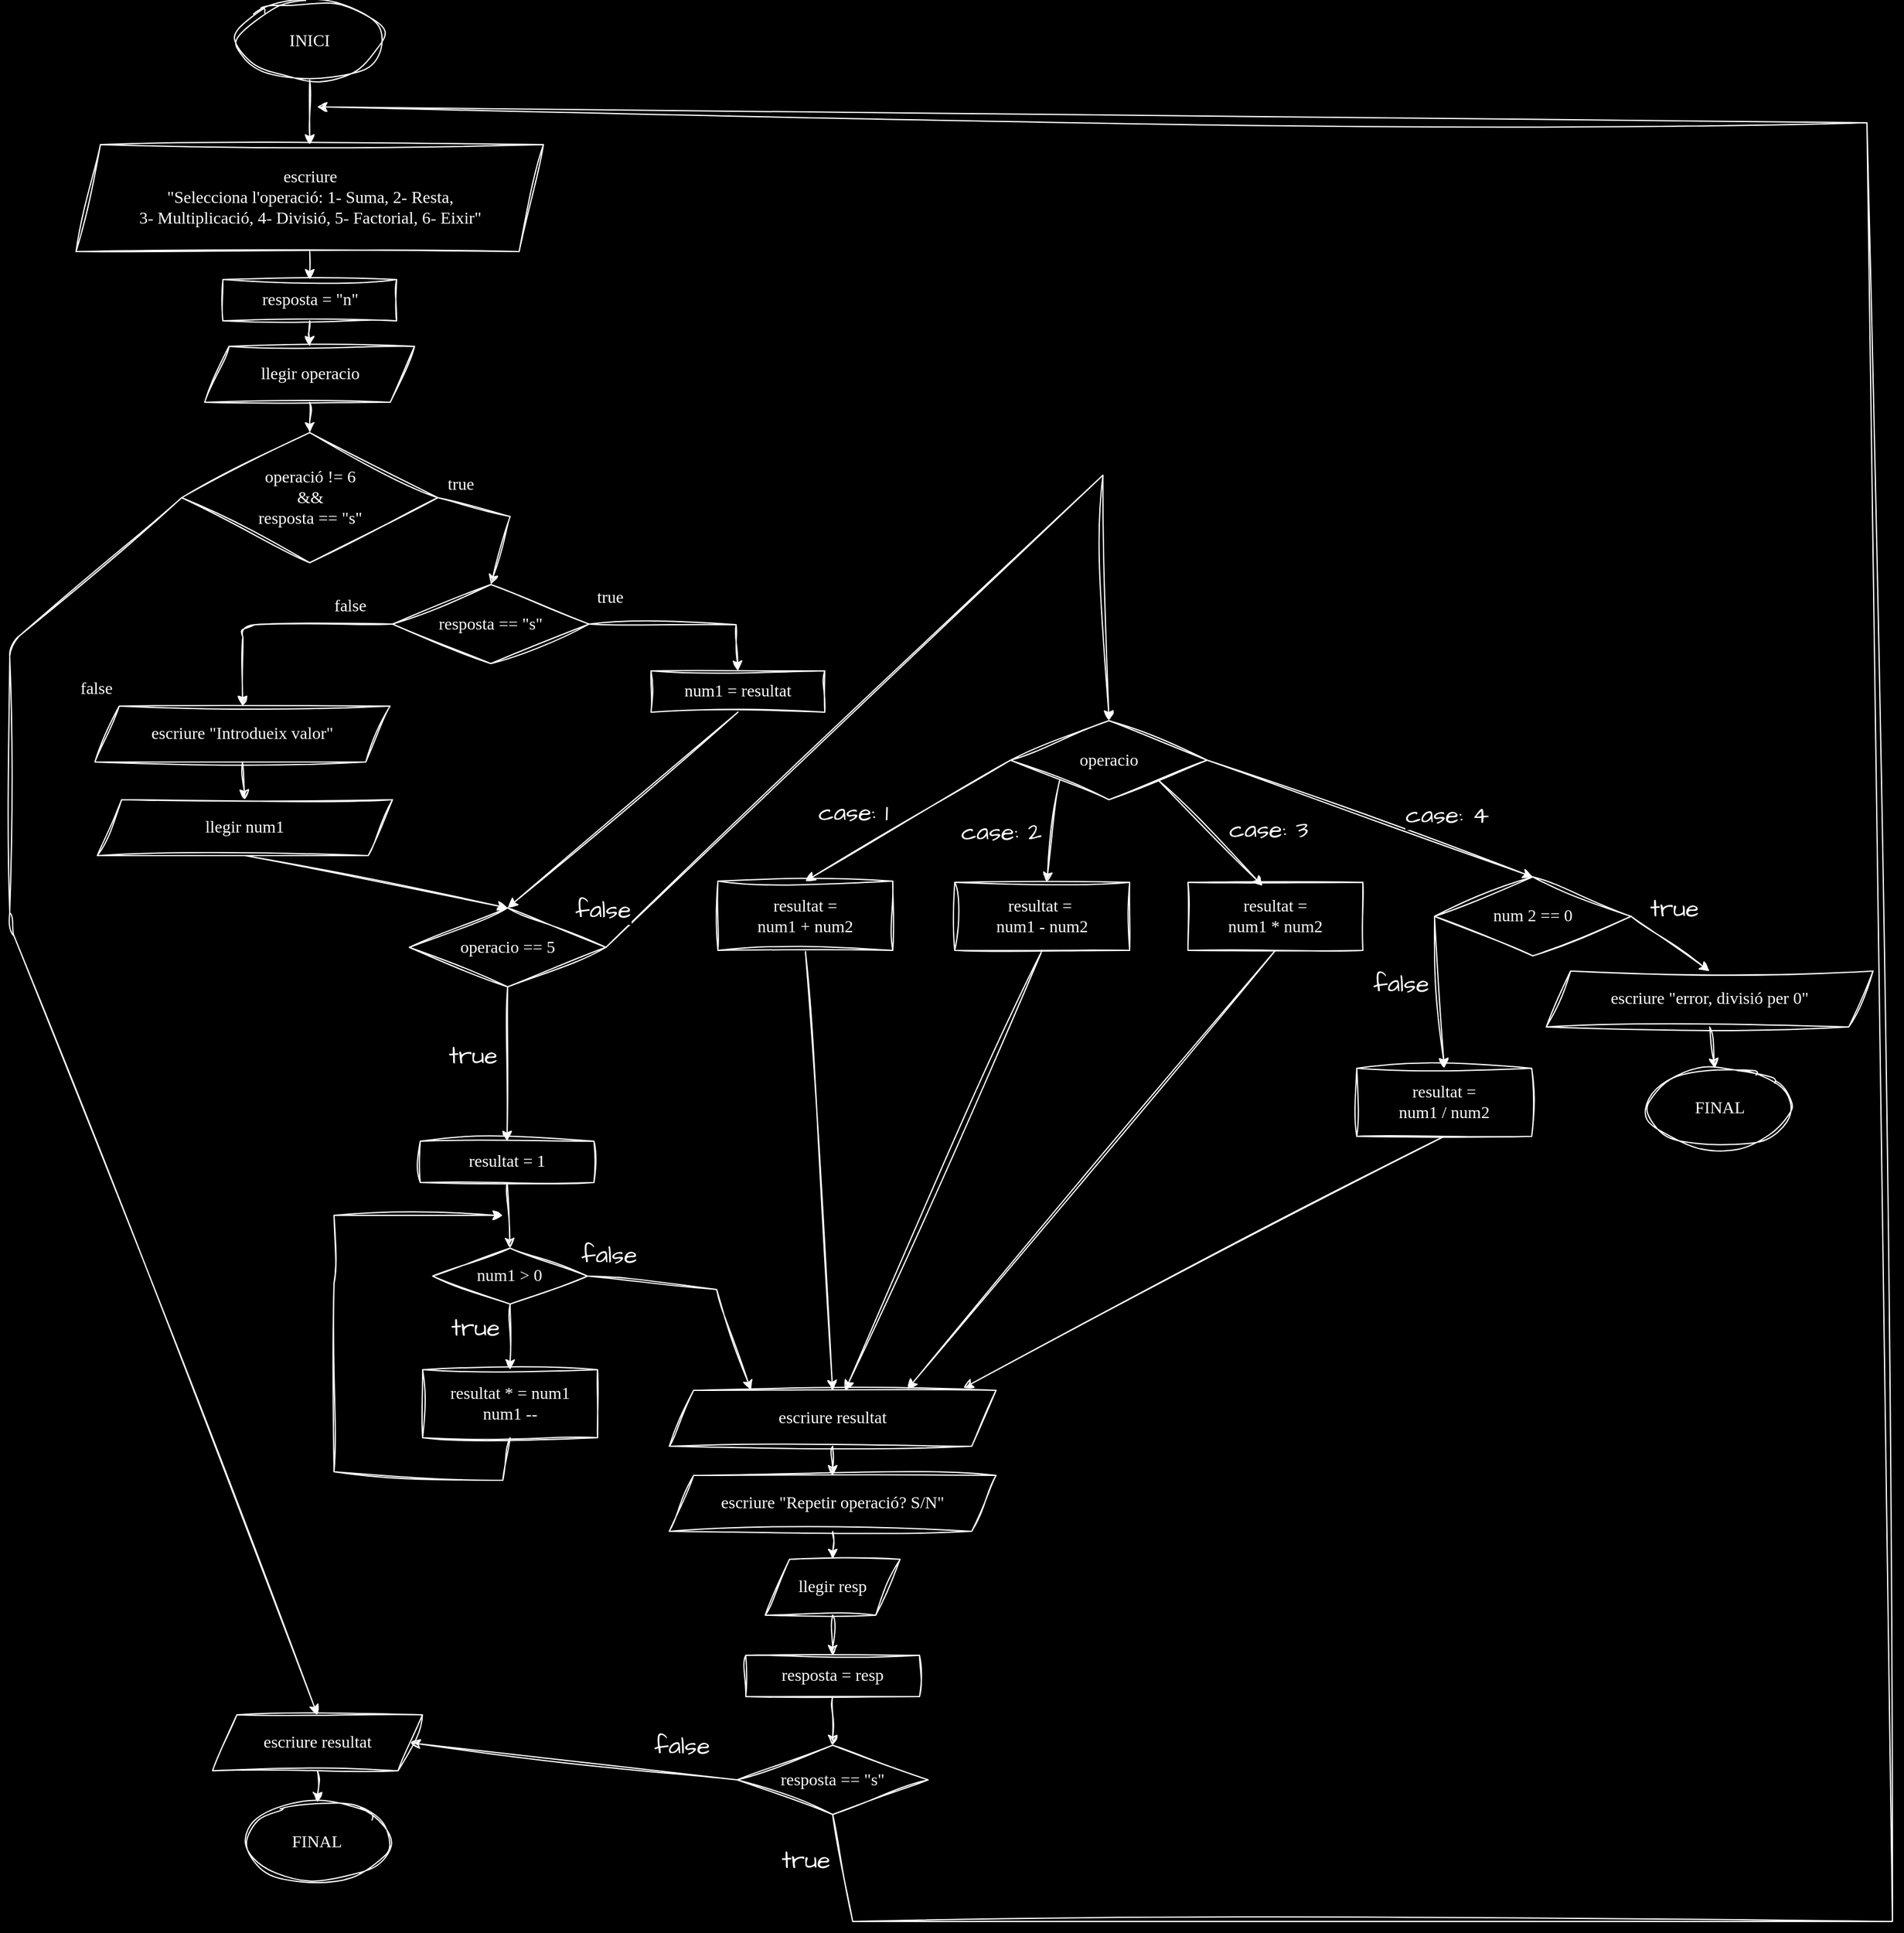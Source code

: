 <mxfile version="22.0.8" type="device">
  <diagram name="Exercici 6" id="BI9V1dO1LhoZJ-jACjw8">
    <mxGraphModel dx="2607" dy="2533" grid="0" gridSize="10" guides="1" tooltips="1" connect="1" arrows="1" fold="1" page="1" pageScale="1" pageWidth="827" pageHeight="1169" background="#000000" math="0" shadow="0">
      <root>
        <mxCell id="GpZR81kVl-DYnDujA3Pg-0" />
        <mxCell id="GpZR81kVl-DYnDujA3Pg-1" parent="GpZR81kVl-DYnDujA3Pg-0" />
        <mxCell id="4Q2TJnRqowRwqeYyd8Z9-0" value="&lt;font style=&quot;font-size: 14px;&quot;&gt;INICI&lt;/font&gt;" style="ellipse;whiteSpace=wrap;html=1;hachureGap=4;fontFamily=Verdana;fontSize=14;sketch=1;curveFitting=1;jiggle=2;labelBackgroundColor=none;fillColor=#000000;strokeColor=#FFFFFF;fontColor=#FFFFFF;" parent="GpZR81kVl-DYnDujA3Pg-1" vertex="1">
          <mxGeometry x="266" y="-1146" width="120" height="65" as="geometry" />
        </mxCell>
        <mxCell id="4Q2TJnRqowRwqeYyd8Z9-1" value="&lt;font style=&quot;font-size: 14px;&quot;&gt;FINAL&lt;/font&gt;" style="ellipse;whiteSpace=wrap;html=1;hachureGap=4;fontFamily=Verdana;fontSize=14;sketch=1;curveFitting=1;jiggle=2;labelBackgroundColor=none;fillColor=#000000;strokeColor=#FFFFFF;fontColor=#FFFFFF;" parent="GpZR81kVl-DYnDujA3Pg-1" vertex="1">
          <mxGeometry x="272.37" y="336" width="120" height="65" as="geometry" />
        </mxCell>
        <mxCell id="gTdN-EqypwgDPRRwd0k2-7" value="" style="edgeStyle=orthogonalEdgeStyle;rounded=0;sketch=1;hachureGap=4;jiggle=2;curveFitting=1;orthogonalLoop=1;jettySize=auto;html=1;fontFamily=Verdana;fontSize=14;fontColor=#FFFFFF;" parent="GpZR81kVl-DYnDujA3Pg-1" target="4Q2TJnRqowRwqeYyd8Z9-0" edge="1">
          <mxGeometry relative="1" as="geometry">
            <mxPoint x="326" y="-1047" as="sourcePoint" />
          </mxGeometry>
        </mxCell>
        <mxCell id="gTdN-EqypwgDPRRwd0k2-6" value="" style="endArrow=classic;html=1;rounded=0;sketch=1;hachureGap=4;jiggle=2;curveFitting=1;fontFamily=Verdana;fontSize=14;fontColor=#FFFFFF;fillColor=#000000;strokeColor=#FFFFFF;labelBackgroundColor=none;exitX=0.5;exitY=1;exitDx=0;exitDy=0;entryX=0.5;entryY=0;entryDx=0;entryDy=0;" parent="GpZR81kVl-DYnDujA3Pg-1" source="4Q2TJnRqowRwqeYyd8Z9-0" target="31J8YujxzdiY04aPDpeo-0" edge="1">
          <mxGeometry width="50" height="50" relative="1" as="geometry">
            <mxPoint x="512" y="-978" as="sourcePoint" />
            <mxPoint x="326" y="-1047" as="targetPoint" />
          </mxGeometry>
        </mxCell>
        <mxCell id="31J8YujxzdiY04aPDpeo-0" value="escriure&lt;br&gt;&quot;Selecciona l&#39;operació: 1- Suma, 2- Resta, &lt;br&gt;3- Multiplicació, 4- Divisió, 5- Factorial, 6- Eixir&quot;" style="shape=parallelogram;perimeter=parallelogramPerimeter;whiteSpace=wrap;html=1;fixedSize=1;labelBackgroundColor=none;sketch=1;hachureGap=4;jiggle=2;curveFitting=1;strokeColor=#FFFFFF;align=center;verticalAlign=middle;fontFamily=Verdana;fontSize=14;fontColor=#FFFFFF;fillColor=#000000;" vertex="1" parent="GpZR81kVl-DYnDujA3Pg-1">
          <mxGeometry x="133.63" y="-1028" width="384.75" height="88" as="geometry" />
        </mxCell>
        <mxCell id="31J8YujxzdiY04aPDpeo-2" value="" style="endArrow=classic;html=1;rounded=0;sketch=1;hachureGap=4;jiggle=2;curveFitting=1;fontFamily=Verdana;fontSize=14;fontColor=#FFFFFF;fillColor=#000000;strokeColor=#FFFFFF;labelBackgroundColor=none;exitX=0.5;exitY=1;exitDx=0;exitDy=0;entryX=0.5;entryY=0;entryDx=0;entryDy=0;" edge="1" parent="GpZR81kVl-DYnDujA3Pg-1" source="31J8YujxzdiY04aPDpeo-0" target="31J8YujxzdiY04aPDpeo-7">
          <mxGeometry width="50" height="50" relative="1" as="geometry">
            <mxPoint x="331" y="-907" as="sourcePoint" />
            <mxPoint x="326" y="-862" as="targetPoint" />
          </mxGeometry>
        </mxCell>
        <mxCell id="31J8YujxzdiY04aPDpeo-3" value="llegir operacio" style="shape=parallelogram;perimeter=parallelogramPerimeter;whiteSpace=wrap;html=1;fixedSize=1;labelBackgroundColor=none;sketch=1;hachureGap=4;jiggle=2;curveFitting=1;strokeColor=#FFFFFF;align=center;verticalAlign=middle;fontFamily=Verdana;fontSize=14;fontColor=#FFFFFF;fillColor=#000000;" vertex="1" parent="GpZR81kVl-DYnDujA3Pg-1">
          <mxGeometry x="239.5" y="-862" width="172.75" height="46" as="geometry" />
        </mxCell>
        <mxCell id="31J8YujxzdiY04aPDpeo-4" value="" style="endArrow=classic;html=1;rounded=0;sketch=1;hachureGap=4;jiggle=2;curveFitting=1;fontFamily=Verdana;fontSize=14;fontColor=#FFFFFF;fillColor=#000000;strokeColor=#FFFFFF;labelBackgroundColor=none;exitX=0.5;exitY=1;exitDx=0;exitDy=0;entryX=0.5;entryY=0;entryDx=0;entryDy=0;" edge="1" parent="GpZR81kVl-DYnDujA3Pg-1" source="31J8YujxzdiY04aPDpeo-3" target="31J8YujxzdiY04aPDpeo-6">
          <mxGeometry width="50" height="50" relative="1" as="geometry">
            <mxPoint x="430.37" y="-705" as="sourcePoint" />
            <mxPoint x="321.24" y="-732" as="targetPoint" />
          </mxGeometry>
        </mxCell>
        <mxCell id="31J8YujxzdiY04aPDpeo-6" value="operació != 6 &lt;br style=&quot;font-size: 14px;&quot;&gt;&amp;amp;&amp;amp; &lt;br style=&quot;font-size: 14px;&quot;&gt;resposta == &quot;s&quot;" style="rhombus;whiteSpace=wrap;html=1;labelBackgroundColor=none;sketch=1;hachureGap=4;jiggle=2;curveFitting=1;strokeColor=#FFFFFF;align=center;verticalAlign=middle;fontFamily=Verdana;fontSize=14;fontColor=#FFFFFF;fillColor=#000000;" vertex="1" parent="GpZR81kVl-DYnDujA3Pg-1">
          <mxGeometry x="220.57" y="-791" width="210.87" height="107" as="geometry" />
        </mxCell>
        <mxCell id="31J8YujxzdiY04aPDpeo-7" value="resposta = &quot;n&quot;" style="rounded=0;whiteSpace=wrap;html=1;labelBackgroundColor=none;sketch=1;hachureGap=4;jiggle=2;curveFitting=1;strokeColor=#FFFFFF;align=center;verticalAlign=middle;fontFamily=Verdana;fontSize=14;fontColor=#FFFFFF;fillColor=#000000;" vertex="1" parent="GpZR81kVl-DYnDujA3Pg-1">
          <mxGeometry x="254.5" y="-917" width="143" height="34" as="geometry" />
        </mxCell>
        <mxCell id="31J8YujxzdiY04aPDpeo-8" value="" style="endArrow=classic;html=1;rounded=0;sketch=1;hachureGap=4;jiggle=2;curveFitting=1;fontFamily=Verdana;fontSize=14;fontColor=#FFFFFF;fillColor=#000000;strokeColor=#FFFFFF;labelBackgroundColor=none;exitX=0.5;exitY=1;exitDx=0;exitDy=0;entryX=0.5;entryY=0;entryDx=0;entryDy=0;" edge="1" parent="GpZR81kVl-DYnDujA3Pg-1" source="31J8YujxzdiY04aPDpeo-7" target="31J8YujxzdiY04aPDpeo-3">
          <mxGeometry width="50" height="50" relative="1" as="geometry">
            <mxPoint x="416" y="-762" as="sourcePoint" />
            <mxPoint x="560" y="-661" as="targetPoint" />
          </mxGeometry>
        </mxCell>
        <mxCell id="31J8YujxzdiY04aPDpeo-10" value="" style="endArrow=classic;html=1;rounded=1;sketch=1;hachureGap=4;jiggle=2;curveFitting=1;fontFamily=Verdana;fontSize=14;fontColor=#FFFFFF;fillColor=#000000;strokeColor=#FFFFFF;labelBackgroundColor=none;exitX=0;exitY=0.5;exitDx=0;exitDy=0;entryX=0.5;entryY=0;entryDx=0;entryDy=0;" edge="1" parent="GpZR81kVl-DYnDujA3Pg-1" source="31J8YujxzdiY04aPDpeo-6" target="31J8YujxzdiY04aPDpeo-14">
          <mxGeometry width="50" height="50" relative="1" as="geometry">
            <mxPoint x="626" y="-631" as="sourcePoint" />
            <mxPoint x="166" y="-165" as="targetPoint" />
            <Array as="points">
              <mxPoint x="79" y="-617" />
              <mxPoint x="79" y="-386" />
            </Array>
          </mxGeometry>
        </mxCell>
        <mxCell id="31J8YujxzdiY04aPDpeo-11" value="false" style="edgeLabel;html=1;align=center;verticalAlign=middle;resizable=0;points=[];fontSize=14;fontFamily=Verdana;fontColor=#FFFFFF;labelBackgroundColor=#000000;" vertex="1" connectable="0" parent="31J8YujxzdiY04aPDpeo-10">
          <mxGeometry x="-0.216" y="3" relative="1" as="geometry">
            <mxPoint x="61" y="-212" as="offset" />
          </mxGeometry>
        </mxCell>
        <mxCell id="31J8YujxzdiY04aPDpeo-12" value="" style="endArrow=classic;html=1;rounded=0;sketch=1;hachureGap=4;jiggle=2;curveFitting=1;fontFamily=Verdana;fontSize=14;fontColor=#FFFFFF;fillColor=#000000;strokeColor=#FFFFFF;labelBackgroundColor=none;exitX=1;exitY=0.5;exitDx=0;exitDy=0;entryX=0.5;entryY=0;entryDx=0;entryDy=0;" edge="1" parent="GpZR81kVl-DYnDujA3Pg-1" source="31J8YujxzdiY04aPDpeo-6" target="31J8YujxzdiY04aPDpeo-17">
          <mxGeometry width="50" height="50" relative="1" as="geometry">
            <mxPoint x="630" y="-717" as="sourcePoint" />
            <mxPoint x="529" y="-619" as="targetPoint" />
            <Array as="points">
              <mxPoint x="491" y="-722" />
            </Array>
          </mxGeometry>
        </mxCell>
        <mxCell id="31J8YujxzdiY04aPDpeo-13" value="true" style="edgeLabel;html=1;align=center;verticalAlign=middle;resizable=0;points=[];fontSize=14;fontFamily=Verdana;fontColor=#FFFFFF;labelBackgroundColor=#000000;" vertex="1" connectable="0" parent="31J8YujxzdiY04aPDpeo-12">
          <mxGeometry x="-0.216" y="3" relative="1" as="geometry">
            <mxPoint x="-28" y="-20" as="offset" />
          </mxGeometry>
        </mxCell>
        <mxCell id="31J8YujxzdiY04aPDpeo-14" value="escriure resultat" style="shape=parallelogram;perimeter=parallelogramPerimeter;whiteSpace=wrap;html=1;fixedSize=1;labelBackgroundColor=none;sketch=1;hachureGap=4;jiggle=2;curveFitting=1;strokeColor=#FFFFFF;align=center;verticalAlign=middle;fontFamily=Verdana;fontSize=14;fontColor=#FFFFFF;fillColor=#000000;" vertex="1" parent="GpZR81kVl-DYnDujA3Pg-1">
          <mxGeometry x="246" y="264" width="172.75" height="46" as="geometry" />
        </mxCell>
        <mxCell id="31J8YujxzdiY04aPDpeo-15" value="" style="endArrow=classic;html=1;rounded=0;sketch=1;hachureGap=4;jiggle=2;curveFitting=1;fontFamily=Verdana;fontSize=14;fontColor=#FFFFFF;fillColor=#000000;strokeColor=#FFFFFF;labelBackgroundColor=none;exitX=0.5;exitY=1;exitDx=0;exitDy=0;entryX=0.5;entryY=0;entryDx=0;entryDy=0;" edge="1" parent="GpZR81kVl-DYnDujA3Pg-1" source="31J8YujxzdiY04aPDpeo-14" target="4Q2TJnRqowRwqeYyd8Z9-1">
          <mxGeometry width="50" height="50" relative="1" as="geometry">
            <mxPoint x="543.37" y="-152" as="sourcePoint" />
            <mxPoint x="505.37" y="405" as="targetPoint" />
          </mxGeometry>
        </mxCell>
        <mxCell id="31J8YujxzdiY04aPDpeo-17" value="resposta == &quot;s&quot;" style="rhombus;whiteSpace=wrap;html=1;labelBackgroundColor=none;sketch=1;hachureGap=4;jiggle=2;curveFitting=1;strokeColor=#FFFFFF;align=center;verticalAlign=middle;fontFamily=Verdana;fontSize=14;fontColor=#FFFFFF;fillColor=#000000;" vertex="1" parent="GpZR81kVl-DYnDujA3Pg-1">
          <mxGeometry x="394.13" y="-666" width="161.87" height="65" as="geometry" />
        </mxCell>
        <mxCell id="31J8YujxzdiY04aPDpeo-18" value="" style="endArrow=classic;html=1;rounded=1;sketch=1;hachureGap=4;jiggle=2;curveFitting=1;fontFamily=Verdana;fontSize=14;fontColor=#FFFFFF;fillColor=#000000;strokeColor=#FFFFFF;labelBackgroundColor=none;exitX=0;exitY=0.5;exitDx=0;exitDy=0;entryX=0.5;entryY=0;entryDx=0;entryDy=0;" edge="1" parent="GpZR81kVl-DYnDujA3Pg-1" source="31J8YujxzdiY04aPDpeo-17" target="31J8YujxzdiY04aPDpeo-23">
          <mxGeometry width="50" height="50" relative="1" as="geometry">
            <mxPoint x="816" y="-505" as="sourcePoint" />
            <mxPoint x="266" y="-527" as="targetPoint" />
            <Array as="points">
              <mxPoint x="271" y="-633" />
            </Array>
          </mxGeometry>
        </mxCell>
        <mxCell id="31J8YujxzdiY04aPDpeo-19" value="false" style="edgeLabel;html=1;align=center;verticalAlign=middle;resizable=0;points=[];fontSize=14;fontFamily=Verdana;fontColor=#FFFFFF;labelBackgroundColor=#000000;" vertex="1" connectable="0" parent="31J8YujxzdiY04aPDpeo-18">
          <mxGeometry x="-0.216" y="3" relative="1" as="geometry">
            <mxPoint x="39" y="-18" as="offset" />
          </mxGeometry>
        </mxCell>
        <mxCell id="31J8YujxzdiY04aPDpeo-20" value="" style="endArrow=classic;html=1;rounded=0;sketch=1;hachureGap=4;jiggle=2;curveFitting=1;fontFamily=Verdana;fontSize=14;fontColor=#FFFFFF;fillColor=#000000;strokeColor=#FFFFFF;labelBackgroundColor=none;exitX=1;exitY=0.5;exitDx=0;exitDy=0;entryX=0.5;entryY=0;entryDx=0;entryDy=0;" edge="1" parent="GpZR81kVl-DYnDujA3Pg-1" source="31J8YujxzdiY04aPDpeo-17" target="31J8YujxzdiY04aPDpeo-27">
          <mxGeometry width="50" height="50" relative="1" as="geometry">
            <mxPoint x="820" y="-591" as="sourcePoint" />
            <mxPoint x="672" y="-510" as="targetPoint" />
            <Array as="points">
              <mxPoint x="677" y="-633" />
            </Array>
          </mxGeometry>
        </mxCell>
        <mxCell id="31J8YujxzdiY04aPDpeo-21" value="true" style="edgeLabel;html=1;align=center;verticalAlign=middle;resizable=0;points=[];fontSize=14;fontFamily=Verdana;fontColor=#FFFFFF;labelBackgroundColor=#000000;" vertex="1" connectable="0" parent="31J8YujxzdiY04aPDpeo-20">
          <mxGeometry x="-0.216" y="3" relative="1" as="geometry">
            <mxPoint x="-46" y="-19" as="offset" />
          </mxGeometry>
        </mxCell>
        <mxCell id="31J8YujxzdiY04aPDpeo-23" value="escriure &quot;Introdueix valor&quot;" style="shape=parallelogram;perimeter=parallelogramPerimeter;whiteSpace=wrap;html=1;fixedSize=1;labelBackgroundColor=none;sketch=1;hachureGap=4;jiggle=2;curveFitting=1;strokeColor=#FFFFFF;align=center;verticalAlign=middle;fontFamily=Verdana;fontSize=14;fontColor=#FFFFFF;fillColor=#000000;" vertex="1" parent="GpZR81kVl-DYnDujA3Pg-1">
          <mxGeometry x="149.13" y="-566" width="243" height="46" as="geometry" />
        </mxCell>
        <mxCell id="31J8YujxzdiY04aPDpeo-24" value="" style="endArrow=classic;html=1;rounded=0;sketch=1;hachureGap=4;jiggle=2;curveFitting=1;fontFamily=Verdana;fontSize=14;fontColor=#FFFFFF;fillColor=#000000;strokeColor=#FFFFFF;labelBackgroundColor=none;exitX=0.5;exitY=1;exitDx=0;exitDy=0;entryX=0.5;entryY=0;entryDx=0;entryDy=0;" edge="1" parent="GpZR81kVl-DYnDujA3Pg-1" source="31J8YujxzdiY04aPDpeo-23" target="31J8YujxzdiY04aPDpeo-25">
          <mxGeometry width="50" height="50" relative="1" as="geometry">
            <mxPoint x="376" y="-409" as="sourcePoint" />
            <mxPoint x="271.63" y="-496" as="targetPoint" />
          </mxGeometry>
        </mxCell>
        <mxCell id="31J8YujxzdiY04aPDpeo-25" value="&lt;font style=&quot;font-size: 14px;&quot;&gt;llegir num1&lt;/font&gt;" style="shape=parallelogram;perimeter=parallelogramPerimeter;whiteSpace=wrap;html=1;fixedSize=1;labelBackgroundColor=none;sketch=1;hachureGap=4;jiggle=2;curveFitting=1;strokeColor=#FFFFFF;align=center;verticalAlign=middle;fontFamily=Verdana;fontSize=14;fontColor=#FFFFFF;fillColor=#000000;" vertex="1" parent="GpZR81kVl-DYnDujA3Pg-1">
          <mxGeometry x="151.13" y="-489" width="243" height="46" as="geometry" />
        </mxCell>
        <mxCell id="31J8YujxzdiY04aPDpeo-26" value="" style="endArrow=classic;html=1;rounded=0;sketch=1;hachureGap=4;jiggle=2;curveFitting=1;fontFamily=Verdana;fontSize=14;fontColor=#FFFFFF;fillColor=#000000;strokeColor=#FFFFFF;labelBackgroundColor=none;exitX=0.5;exitY=1;exitDx=0;exitDy=0;entryX=0.5;entryY=0;entryDx=0;entryDy=0;" edge="1" parent="GpZR81kVl-DYnDujA3Pg-1" source="31J8YujxzdiY04aPDpeo-25" target="31J8YujxzdiY04aPDpeo-28">
          <mxGeometry width="50" height="50" relative="1" as="geometry">
            <mxPoint x="401" y="-311" as="sourcePoint" />
            <mxPoint x="446" y="-419" as="targetPoint" />
          </mxGeometry>
        </mxCell>
        <mxCell id="31J8YujxzdiY04aPDpeo-27" value="num1 = resultat" style="rounded=0;whiteSpace=wrap;html=1;labelBackgroundColor=none;sketch=1;hachureGap=4;jiggle=2;curveFitting=1;strokeColor=#FFFFFF;align=center;verticalAlign=middle;fontFamily=Verdana;fontSize=14;fontColor=#FFFFFF;fillColor=#000000;" vertex="1" parent="GpZR81kVl-DYnDujA3Pg-1">
          <mxGeometry x="607" y="-595" width="143" height="34" as="geometry" />
        </mxCell>
        <mxCell id="31J8YujxzdiY04aPDpeo-52" style="edgeStyle=none;shape=connector;rounded=0;sketch=1;hachureGap=4;jiggle=2;curveFitting=1;orthogonalLoop=1;jettySize=auto;html=1;exitX=0.5;exitY=1;exitDx=0;exitDy=0;entryX=0.5;entryY=0;entryDx=0;entryDy=0;labelBackgroundColor=none;strokeColor=#FFFFFF;align=center;verticalAlign=middle;fontFamily=Architects Daughter;fontSource=https%3A%2F%2Ffonts.googleapis.com%2Fcss%3Ffamily%3DArchitects%2BDaughter;fontSize=20;fontColor=#FFFFFF;endArrow=classic;fillColor=#000000;" edge="1" parent="GpZR81kVl-DYnDujA3Pg-1" source="31J8YujxzdiY04aPDpeo-28" target="31J8YujxzdiY04aPDpeo-43">
          <mxGeometry relative="1" as="geometry" />
        </mxCell>
        <mxCell id="31J8YujxzdiY04aPDpeo-60" value="true" style="edgeLabel;html=1;align=center;verticalAlign=middle;resizable=0;points=[];fontSize=20;fontFamily=Architects Daughter;fontColor=#FFFFFF;labelBackgroundColor=#000000;" vertex="1" connectable="0" parent="31J8YujxzdiY04aPDpeo-52">
          <mxGeometry x="-0.214" y="-3" relative="1" as="geometry">
            <mxPoint x="-26" y="6" as="offset" />
          </mxGeometry>
        </mxCell>
        <mxCell id="31J8YujxzdiY04aPDpeo-28" value="operacio == 5" style="rhombus;whiteSpace=wrap;html=1;labelBackgroundColor=none;sketch=1;hachureGap=4;jiggle=2;curveFitting=1;strokeColor=#FFFFFF;align=center;verticalAlign=middle;fontFamily=Verdana;fontSize=14;fontColor=#FFFFFF;fillColor=#000000;" vertex="1" parent="GpZR81kVl-DYnDujA3Pg-1">
          <mxGeometry x="408" y="-400" width="161.87" height="65" as="geometry" />
        </mxCell>
        <mxCell id="31J8YujxzdiY04aPDpeo-29" value="" style="endArrow=classic;html=1;rounded=0;sketch=1;hachureGap=4;jiggle=2;curveFitting=1;fontFamily=Verdana;fontSize=14;fontColor=#FFFFFF;fillColor=#000000;strokeColor=#FFFFFF;labelBackgroundColor=none;exitX=0.5;exitY=1;exitDx=0;exitDy=0;entryX=0.5;entryY=0;entryDx=0;entryDy=0;" edge="1" parent="GpZR81kVl-DYnDujA3Pg-1" source="31J8YujxzdiY04aPDpeo-27" target="31J8YujxzdiY04aPDpeo-28">
          <mxGeometry width="50" height="50" relative="1" as="geometry">
            <mxPoint x="594" y="-501" as="sourcePoint" />
            <mxPoint x="810" y="-458" as="targetPoint" />
          </mxGeometry>
        </mxCell>
        <mxCell id="31J8YujxzdiY04aPDpeo-42" style="edgeStyle=none;shape=connector;rounded=0;sketch=1;hachureGap=4;jiggle=2;curveFitting=1;orthogonalLoop=1;jettySize=auto;html=1;exitX=0.5;exitY=1;exitDx=0;exitDy=0;entryX=0.5;entryY=0;entryDx=0;entryDy=0;labelBackgroundColor=none;strokeColor=#FFFFFF;align=center;verticalAlign=middle;fontFamily=Architects Daughter;fontSource=https%3A%2F%2Ffonts.googleapis.com%2Fcss%3Ffamily%3DArchitects%2BDaughter;fontSize=20;fontColor=#FFFFFF;endArrow=classic;fillColor=#000000;" edge="1" parent="GpZR81kVl-DYnDujA3Pg-1" source="31J8YujxzdiY04aPDpeo-43" target="31J8YujxzdiY04aPDpeo-48">
          <mxGeometry relative="1" as="geometry" />
        </mxCell>
        <mxCell id="31J8YujxzdiY04aPDpeo-43" value="resultat = 1" style="rounded=0;whiteSpace=wrap;html=1;labelBackgroundColor=none;sketch=1;hachureGap=4;jiggle=2;curveFitting=1;strokeColor=#FFFFFF;align=center;verticalAlign=middle;fontFamily=Verdana;fontSize=14;fontColor=#FFFFFF;fillColor=#000000;" vertex="1" parent="GpZR81kVl-DYnDujA3Pg-1">
          <mxGeometry x="417" y="-208" width="143" height="34" as="geometry" />
        </mxCell>
        <mxCell id="31J8YujxzdiY04aPDpeo-44" value="resultat * = num1&lt;br&gt;num1 --" style="rounded=0;whiteSpace=wrap;html=1;labelBackgroundColor=none;sketch=1;hachureGap=4;jiggle=2;curveFitting=1;strokeColor=#FFFFFF;align=center;verticalAlign=middle;fontFamily=Verdana;fontSize=14;fontColor=#FFFFFF;fillColor=#000000;" vertex="1" parent="GpZR81kVl-DYnDujA3Pg-1">
          <mxGeometry x="418.94" y="-20" width="144" height="56" as="geometry" />
        </mxCell>
        <mxCell id="31J8YujxzdiY04aPDpeo-45" style="edgeStyle=none;shape=connector;rounded=0;sketch=1;hachureGap=4;jiggle=2;curveFitting=1;orthogonalLoop=1;jettySize=auto;html=1;exitX=0.5;exitY=1;exitDx=0;exitDy=0;entryX=0.5;entryY=0;entryDx=0;entryDy=0;labelBackgroundColor=none;strokeColor=#FFFFFF;align=center;verticalAlign=middle;fontFamily=Architects Daughter;fontSource=https%3A%2F%2Ffonts.googleapis.com%2Fcss%3Ffamily%3DArchitects%2BDaughter;fontSize=20;fontColor=#FFFFFF;endArrow=classic;fillColor=#000000;" edge="1" parent="GpZR81kVl-DYnDujA3Pg-1" source="31J8YujxzdiY04aPDpeo-48" target="31J8YujxzdiY04aPDpeo-44">
          <mxGeometry relative="1" as="geometry" />
        </mxCell>
        <mxCell id="31J8YujxzdiY04aPDpeo-51" value="true" style="edgeLabel;html=1;align=center;verticalAlign=middle;resizable=0;points=[];fontSize=20;fontFamily=Architects Daughter;fontColor=#FFFFFF;labelBackgroundColor=#000000;" vertex="1" connectable="0" parent="31J8YujxzdiY04aPDpeo-45">
          <mxGeometry x="-0.285" y="3" relative="1" as="geometry">
            <mxPoint x="-32" y="-1" as="offset" />
          </mxGeometry>
        </mxCell>
        <mxCell id="31J8YujxzdiY04aPDpeo-46" style="edgeStyle=none;shape=connector;rounded=0;sketch=1;hachureGap=4;jiggle=2;curveFitting=1;orthogonalLoop=1;jettySize=auto;html=1;exitX=1;exitY=0.5;exitDx=0;exitDy=0;labelBackgroundColor=none;strokeColor=#FFFFFF;align=center;verticalAlign=middle;fontFamily=Architects Daughter;fontSource=https%3A%2F%2Ffonts.googleapis.com%2Fcss%3Ffamily%3DArchitects%2BDaughter;fontSize=20;fontColor=#FFFFFF;endArrow=classic;fillColor=#000000;entryX=0.25;entryY=0;entryDx=0;entryDy=0;" edge="1" parent="GpZR81kVl-DYnDujA3Pg-1" source="31J8YujxzdiY04aPDpeo-48" target="31J8YujxzdiY04aPDpeo-101">
          <mxGeometry relative="1" as="geometry">
            <mxPoint x="738" y="-32" as="targetPoint" />
            <Array as="points">
              <mxPoint x="661" y="-86" />
            </Array>
          </mxGeometry>
        </mxCell>
        <mxCell id="31J8YujxzdiY04aPDpeo-47" value="false" style="edgeLabel;html=1;align=center;verticalAlign=middle;resizable=0;points=[];fontSize=20;fontFamily=Architects Daughter;fontColor=#FFFFFF;labelBackgroundColor=#000000;" vertex="1" connectable="0" parent="31J8YujxzdiY04aPDpeo-46">
          <mxGeometry x="-0.897" y="3" relative="1" as="geometry">
            <mxPoint x="7" y="-16" as="offset" />
          </mxGeometry>
        </mxCell>
        <mxCell id="31J8YujxzdiY04aPDpeo-48" value="num1 &amp;gt; 0" style="rhombus;whiteSpace=wrap;html=1;labelBackgroundColor=none;sketch=1;hachureGap=4;jiggle=2;curveFitting=1;strokeColor=#FFFFFF;align=center;verticalAlign=middle;fontFamily=Verdana;fontSize=14;fontColor=#FFFFFF;fillColor=#000000;" vertex="1" parent="GpZR81kVl-DYnDujA3Pg-1">
          <mxGeometry x="427.22" y="-120" width="127.44" height="46" as="geometry" />
        </mxCell>
        <mxCell id="31J8YujxzdiY04aPDpeo-49" style="edgeStyle=none;shape=connector;rounded=0;sketch=1;hachureGap=4;jiggle=2;curveFitting=1;orthogonalLoop=1;jettySize=auto;html=1;labelBackgroundColor=none;strokeColor=#FFFFFF;align=center;verticalAlign=middle;fontFamily=Architects Daughter;fontSource=https%3A%2F%2Ffonts.googleapis.com%2Fcss%3Ffamily%3DArchitects%2BDaughter;fontSize=20;fontColor=#FFFFFF;endArrow=classic;fillColor=#000000;exitX=0.5;exitY=1;exitDx=0;exitDy=0;" edge="1" parent="GpZR81kVl-DYnDujA3Pg-1" source="31J8YujxzdiY04aPDpeo-44">
          <mxGeometry relative="1" as="geometry">
            <mxPoint x="485" y="-147" as="targetPoint" />
            <mxPoint x="342" y="59" as="sourcePoint" />
            <Array as="points">
              <mxPoint x="485" y="71" />
              <mxPoint x="346" y="64" />
              <mxPoint x="346" y="-91" />
              <mxPoint x="346" y="-147" />
            </Array>
          </mxGeometry>
        </mxCell>
        <mxCell id="31J8YujxzdiY04aPDpeo-55" style="edgeStyle=none;shape=connector;rounded=0;sketch=1;hachureGap=4;jiggle=2;curveFitting=1;orthogonalLoop=1;jettySize=auto;html=1;exitX=0.5;exitY=1;exitDx=0;exitDy=0;entryX=0.5;entryY=0;entryDx=0;entryDy=0;labelBackgroundColor=none;strokeColor=#FFFFFF;align=center;verticalAlign=middle;fontFamily=Architects Daughter;fontSource=https%3A%2F%2Ffonts.googleapis.com%2Fcss%3Ffamily%3DArchitects%2BDaughter;fontSize=20;fontColor=#FFFFFF;endArrow=classic;fillColor=#000000;" edge="1" parent="GpZR81kVl-DYnDujA3Pg-1" source="31J8YujxzdiY04aPDpeo-53" target="31J8YujxzdiY04aPDpeo-54">
          <mxGeometry relative="1" as="geometry" />
        </mxCell>
        <mxCell id="31J8YujxzdiY04aPDpeo-53" value="escriure &quot;Repetir operació? S/N&quot;" style="shape=parallelogram;perimeter=parallelogramPerimeter;whiteSpace=wrap;html=1;fixedSize=1;labelBackgroundColor=none;sketch=1;hachureGap=4;jiggle=2;curveFitting=1;strokeColor=#FFFFFF;align=center;verticalAlign=middle;fontFamily=Verdana;fontSize=14;fontColor=#FFFFFF;fillColor=#000000;" vertex="1" parent="GpZR81kVl-DYnDujA3Pg-1">
          <mxGeometry x="622" y="67" width="269" height="46" as="geometry" />
        </mxCell>
        <mxCell id="31J8YujxzdiY04aPDpeo-57" style="edgeStyle=none;shape=connector;rounded=0;sketch=1;hachureGap=4;jiggle=2;curveFitting=1;orthogonalLoop=1;jettySize=auto;html=1;exitX=0.5;exitY=1;exitDx=0;exitDy=0;entryX=0.5;entryY=0;entryDx=0;entryDy=0;labelBackgroundColor=none;strokeColor=#FFFFFF;align=center;verticalAlign=middle;fontFamily=Architects Daughter;fontSource=https%3A%2F%2Ffonts.googleapis.com%2Fcss%3Ffamily%3DArchitects%2BDaughter;fontSize=20;fontColor=#FFFFFF;endArrow=classic;fillColor=#000000;" edge="1" parent="GpZR81kVl-DYnDujA3Pg-1" source="31J8YujxzdiY04aPDpeo-54" target="31J8YujxzdiY04aPDpeo-56">
          <mxGeometry relative="1" as="geometry" />
        </mxCell>
        <mxCell id="31J8YujxzdiY04aPDpeo-54" value="llegir resp" style="shape=parallelogram;perimeter=parallelogramPerimeter;whiteSpace=wrap;html=1;fixedSize=1;labelBackgroundColor=none;sketch=1;hachureGap=4;jiggle=2;curveFitting=1;strokeColor=#FFFFFF;align=center;verticalAlign=middle;fontFamily=Verdana;fontSize=14;fontColor=#FFFFFF;fillColor=#000000;" vertex="1" parent="GpZR81kVl-DYnDujA3Pg-1">
          <mxGeometry x="701" y="136" width="111" height="46" as="geometry" />
        </mxCell>
        <mxCell id="31J8YujxzdiY04aPDpeo-68" style="edgeStyle=none;shape=connector;rounded=0;sketch=1;hachureGap=4;jiggle=2;curveFitting=1;orthogonalLoop=1;jettySize=auto;html=1;labelBackgroundColor=none;strokeColor=#FFFFFF;align=center;verticalAlign=middle;fontFamily=Architects Daughter;fontSource=https%3A%2F%2Ffonts.googleapis.com%2Fcss%3Ffamily%3DArchitects%2BDaughter;fontSize=20;fontColor=#FFFFFF;endArrow=classic;fillColor=#000000;exitX=0.5;exitY=1;exitDx=0;exitDy=0;" edge="1" parent="GpZR81kVl-DYnDujA3Pg-1" source="31J8YujxzdiY04aPDpeo-69">
          <mxGeometry relative="1" as="geometry">
            <mxPoint x="332" y="-1059" as="targetPoint" />
            <mxPoint x="773" y="334" as="sourcePoint" />
            <Array as="points">
              <mxPoint x="773" y="434" />
              <mxPoint x="1629" y="434" />
              <mxPoint x="1608" y="-1046" />
            </Array>
          </mxGeometry>
        </mxCell>
        <mxCell id="31J8YujxzdiY04aPDpeo-75" value="true" style="edgeLabel;html=1;align=center;verticalAlign=middle;resizable=0;points=[];fontSize=20;fontFamily=Architects Daughter;fontColor=#FFFFFF;labelBackgroundColor=#000000;" vertex="1" connectable="0" parent="31J8YujxzdiY04aPDpeo-68">
          <mxGeometry x="-0.976" relative="1" as="geometry">
            <mxPoint x="-31" y="-7" as="offset" />
          </mxGeometry>
        </mxCell>
        <mxCell id="31J8YujxzdiY04aPDpeo-70" style="edgeStyle=none;shape=connector;rounded=0;sketch=1;hachureGap=4;jiggle=2;curveFitting=1;orthogonalLoop=1;jettySize=auto;html=1;exitX=0.5;exitY=1;exitDx=0;exitDy=0;entryX=0.5;entryY=0;entryDx=0;entryDy=0;labelBackgroundColor=none;strokeColor=#FFFFFF;align=center;verticalAlign=middle;fontFamily=Architects Daughter;fontSource=https%3A%2F%2Ffonts.googleapis.com%2Fcss%3Ffamily%3DArchitects%2BDaughter;fontSize=20;fontColor=#FFFFFF;endArrow=classic;fillColor=#000000;" edge="1" parent="GpZR81kVl-DYnDujA3Pg-1" source="31J8YujxzdiY04aPDpeo-56" target="31J8YujxzdiY04aPDpeo-69">
          <mxGeometry relative="1" as="geometry" />
        </mxCell>
        <mxCell id="31J8YujxzdiY04aPDpeo-56" value="resposta = resp" style="rounded=0;whiteSpace=wrap;html=1;labelBackgroundColor=none;sketch=1;hachureGap=4;jiggle=2;curveFitting=1;strokeColor=#FFFFFF;align=center;verticalAlign=middle;fontFamily=Verdana;fontSize=14;fontColor=#FFFFFF;fillColor=#000000;" vertex="1" parent="GpZR81kVl-DYnDujA3Pg-1">
          <mxGeometry x="685" y="215" width="143" height="34" as="geometry" />
        </mxCell>
        <mxCell id="31J8YujxzdiY04aPDpeo-61" style="edgeStyle=none;shape=connector;rounded=0;sketch=1;hachureGap=4;jiggle=2;curveFitting=1;orthogonalLoop=1;jettySize=auto;html=1;exitX=1;exitY=0.5;exitDx=0;exitDy=0;labelBackgroundColor=none;strokeColor=#FFFFFF;align=center;verticalAlign=middle;fontFamily=Architects Daughter;fontSource=https%3A%2F%2Ffonts.googleapis.com%2Fcss%3Ffamily%3DArchitects%2BDaughter;fontSize=20;fontColor=#FFFFFF;endArrow=classic;fillColor=#000000;entryX=0.5;entryY=0;entryDx=0;entryDy=0;" edge="1" parent="GpZR81kVl-DYnDujA3Pg-1" source="31J8YujxzdiY04aPDpeo-28" target="31J8YujxzdiY04aPDpeo-76">
          <mxGeometry relative="1" as="geometry">
            <mxPoint x="687" y="-365" as="sourcePoint" />
            <mxPoint x="979" y="-580" as="targetPoint" />
            <Array as="points">
              <mxPoint x="979" y="-756" />
            </Array>
          </mxGeometry>
        </mxCell>
        <mxCell id="31J8YujxzdiY04aPDpeo-62" value="false" style="edgeLabel;html=1;align=center;verticalAlign=middle;resizable=0;points=[];fontSize=20;fontFamily=Architects Daughter;fontColor=#FFFFFF;labelBackgroundColor=#000000;" vertex="1" connectable="0" parent="31J8YujxzdiY04aPDpeo-61">
          <mxGeometry x="-0.214" y="-3" relative="1" as="geometry">
            <mxPoint x="-223" y="173" as="offset" />
          </mxGeometry>
        </mxCell>
        <mxCell id="31J8YujxzdiY04aPDpeo-73" style="edgeStyle=none;shape=connector;rounded=0;sketch=1;hachureGap=4;jiggle=2;curveFitting=1;orthogonalLoop=1;jettySize=auto;html=1;exitX=0;exitY=0.5;exitDx=0;exitDy=0;entryX=1;entryY=0.5;entryDx=0;entryDy=0;labelBackgroundColor=none;strokeColor=#FFFFFF;align=center;verticalAlign=middle;fontFamily=Architects Daughter;fontSource=https%3A%2F%2Ffonts.googleapis.com%2Fcss%3Ffamily%3DArchitects%2BDaughter;fontSize=20;fontColor=#FFFFFF;endArrow=classic;fillColor=#000000;" edge="1" parent="GpZR81kVl-DYnDujA3Pg-1" source="31J8YujxzdiY04aPDpeo-69" target="31J8YujxzdiY04aPDpeo-14">
          <mxGeometry relative="1" as="geometry" />
        </mxCell>
        <mxCell id="31J8YujxzdiY04aPDpeo-74" value="false" style="edgeLabel;html=1;align=center;verticalAlign=middle;resizable=0;points=[];fontSize=20;fontFamily=Architects Daughter;fontColor=#FFFFFF;labelBackgroundColor=#000000;" vertex="1" connectable="0" parent="31J8YujxzdiY04aPDpeo-73">
          <mxGeometry x="-0.542" y="-2" relative="1" as="geometry">
            <mxPoint x="15" y="-20" as="offset" />
          </mxGeometry>
        </mxCell>
        <mxCell id="31J8YujxzdiY04aPDpeo-69" value="resposta == &quot;s&quot;" style="rhombus;whiteSpace=wrap;html=1;labelBackgroundColor=none;sketch=1;hachureGap=4;jiggle=2;curveFitting=1;strokeColor=#FFFFFF;align=center;verticalAlign=middle;fontFamily=Verdana;fontSize=14;fontColor=#FFFFFF;fillColor=#000000;" vertex="1" parent="GpZR81kVl-DYnDujA3Pg-1">
          <mxGeometry x="677.89" y="289" width="157.22" height="57" as="geometry" />
        </mxCell>
        <mxCell id="31J8YujxzdiY04aPDpeo-81" style="edgeStyle=none;shape=connector;rounded=0;sketch=1;hachureGap=4;jiggle=2;curveFitting=1;orthogonalLoop=1;jettySize=auto;html=1;exitX=0;exitY=0.5;exitDx=0;exitDy=0;entryX=0.5;entryY=0;entryDx=0;entryDy=0;labelBackgroundColor=none;strokeColor=#FFFFFF;align=center;verticalAlign=middle;fontFamily=Architects Daughter;fontSource=https%3A%2F%2Ffonts.googleapis.com%2Fcss%3Ffamily%3DArchitects%2BDaughter;fontSize=20;fontColor=#FFFFFF;endArrow=classic;fillColor=#000000;" edge="1" parent="GpZR81kVl-DYnDujA3Pg-1" source="31J8YujxzdiY04aPDpeo-76" target="31J8YujxzdiY04aPDpeo-77">
          <mxGeometry relative="1" as="geometry" />
        </mxCell>
        <mxCell id="31J8YujxzdiY04aPDpeo-82" value="case: 1" style="edgeLabel;html=1;align=center;verticalAlign=middle;resizable=0;points=[];fontSize=20;fontFamily=Architects Daughter;fontColor=#FFFFFF;labelBackgroundColor=#000000;" vertex="1" connectable="0" parent="31J8YujxzdiY04aPDpeo-81">
          <mxGeometry x="0.188" y="1" relative="1" as="geometry">
            <mxPoint x="-30" y="-18" as="offset" />
          </mxGeometry>
        </mxCell>
        <mxCell id="31J8YujxzdiY04aPDpeo-83" style="edgeStyle=none;shape=connector;rounded=0;sketch=1;hachureGap=4;jiggle=2;curveFitting=1;orthogonalLoop=1;jettySize=auto;html=1;exitX=0;exitY=1;exitDx=0;exitDy=0;labelBackgroundColor=none;strokeColor=#FFFFFF;align=center;verticalAlign=middle;fontFamily=Architects Daughter;fontSource=https%3A%2F%2Ffonts.googleapis.com%2Fcss%3Ffamily%3DArchitects%2BDaughter;fontSize=20;fontColor=#FFFFFF;endArrow=classic;fillColor=#000000;" edge="1" parent="GpZR81kVl-DYnDujA3Pg-1" source="31J8YujxzdiY04aPDpeo-76" target="31J8YujxzdiY04aPDpeo-78">
          <mxGeometry relative="1" as="geometry" />
        </mxCell>
        <mxCell id="31J8YujxzdiY04aPDpeo-84" value="case: 2" style="edgeLabel;html=1;align=center;verticalAlign=middle;resizable=0;points=[];fontSize=20;fontFamily=Architects Daughter;fontColor=#FFFFFF;labelBackgroundColor=#000000;" vertex="1" connectable="0" parent="31J8YujxzdiY04aPDpeo-83">
          <mxGeometry x="-0.289" y="-3" relative="1" as="geometry">
            <mxPoint x="-42" y="13" as="offset" />
          </mxGeometry>
        </mxCell>
        <mxCell id="31J8YujxzdiY04aPDpeo-76" value="operacio" style="rhombus;whiteSpace=wrap;html=1;labelBackgroundColor=none;sketch=1;hachureGap=4;jiggle=2;curveFitting=1;strokeColor=#FFFFFF;align=center;verticalAlign=middle;fontFamily=Verdana;fontSize=14;fontColor=#FFFFFF;fillColor=#000000;" vertex="1" parent="GpZR81kVl-DYnDujA3Pg-1">
          <mxGeometry x="903" y="-554" width="161.87" height="65" as="geometry" />
        </mxCell>
        <mxCell id="31J8YujxzdiY04aPDpeo-100" style="edgeStyle=none;shape=connector;rounded=0;sketch=1;hachureGap=4;jiggle=2;curveFitting=1;orthogonalLoop=1;jettySize=auto;html=1;exitX=0.5;exitY=1;exitDx=0;exitDy=0;labelBackgroundColor=none;strokeColor=#FFFFFF;align=center;verticalAlign=middle;fontFamily=Architects Daughter;fontSource=https%3A%2F%2Ffonts.googleapis.com%2Fcss%3Ffamily%3DArchitects%2BDaughter;fontSize=20;fontColor=#FFFFFF;endArrow=classic;fillColor=#000000;entryX=0.5;entryY=0;entryDx=0;entryDy=0;" edge="1" parent="GpZR81kVl-DYnDujA3Pg-1" source="31J8YujxzdiY04aPDpeo-77" target="31J8YujxzdiY04aPDpeo-101">
          <mxGeometry relative="1" as="geometry">
            <mxPoint x="807" y="-104" as="targetPoint" />
          </mxGeometry>
        </mxCell>
        <mxCell id="31J8YujxzdiY04aPDpeo-77" value="resultat = &lt;br&gt;num1 + num2" style="rounded=0;whiteSpace=wrap;html=1;labelBackgroundColor=none;sketch=1;hachureGap=4;jiggle=2;curveFitting=1;strokeColor=#FFFFFF;align=center;verticalAlign=middle;fontFamily=Verdana;fontSize=14;fontColor=#FFFFFF;fillColor=#000000;" vertex="1" parent="GpZR81kVl-DYnDujA3Pg-1">
          <mxGeometry x="662" y="-422" width="144" height="57" as="geometry" />
        </mxCell>
        <mxCell id="31J8YujxzdiY04aPDpeo-104" style="edgeStyle=none;shape=connector;rounded=0;sketch=1;hachureGap=4;jiggle=2;curveFitting=1;orthogonalLoop=1;jettySize=auto;html=1;exitX=0.5;exitY=1;exitDx=0;exitDy=0;labelBackgroundColor=none;strokeColor=#FFFFFF;align=center;verticalAlign=middle;fontFamily=Architects Daughter;fontSource=https%3A%2F%2Ffonts.googleapis.com%2Fcss%3Ffamily%3DArchitects%2BDaughter;fontSize=20;fontColor=#FFFFFF;endArrow=classic;fillColor=#000000;" edge="1" parent="GpZR81kVl-DYnDujA3Pg-1" source="31J8YujxzdiY04aPDpeo-78" target="31J8YujxzdiY04aPDpeo-101">
          <mxGeometry relative="1" as="geometry" />
        </mxCell>
        <mxCell id="31J8YujxzdiY04aPDpeo-78" value="resultat =&amp;nbsp;&lt;br&gt;num1 - num2" style="rounded=0;whiteSpace=wrap;html=1;labelBackgroundColor=none;sketch=1;hachureGap=4;jiggle=2;curveFitting=1;strokeColor=#FFFFFF;align=center;verticalAlign=middle;fontFamily=Verdana;fontSize=14;fontColor=#FFFFFF;fillColor=#000000;" vertex="1" parent="GpZR81kVl-DYnDujA3Pg-1">
          <mxGeometry x="857" y="-421" width="144" height="56" as="geometry" />
        </mxCell>
        <mxCell id="31J8YujxzdiY04aPDpeo-79" value="resultat = &lt;br&gt;num1 * num2" style="rounded=0;whiteSpace=wrap;html=1;labelBackgroundColor=none;sketch=1;hachureGap=4;jiggle=2;curveFitting=1;strokeColor=#FFFFFF;align=center;verticalAlign=middle;fontFamily=Verdana;fontSize=14;fontColor=#FFFFFF;fillColor=#000000;" vertex="1" parent="GpZR81kVl-DYnDujA3Pg-1">
          <mxGeometry x="1049" y="-421" width="144" height="56" as="geometry" />
        </mxCell>
        <mxCell id="31J8YujxzdiY04aPDpeo-85" style="edgeStyle=none;shape=connector;rounded=0;sketch=1;hachureGap=4;jiggle=2;curveFitting=1;orthogonalLoop=1;jettySize=auto;html=1;exitX=1;exitY=1;exitDx=0;exitDy=0;entryX=0.427;entryY=0.051;entryDx=0;entryDy=0;entryPerimeter=0;labelBackgroundColor=none;strokeColor=#FFFFFF;align=center;verticalAlign=middle;fontFamily=Architects Daughter;fontSource=https%3A%2F%2Ffonts.googleapis.com%2Fcss%3Ffamily%3DArchitects%2BDaughter;fontSize=20;fontColor=#FFFFFF;endArrow=classic;fillColor=#000000;" edge="1" parent="GpZR81kVl-DYnDujA3Pg-1" source="31J8YujxzdiY04aPDpeo-76" target="31J8YujxzdiY04aPDpeo-79">
          <mxGeometry relative="1" as="geometry" />
        </mxCell>
        <mxCell id="31J8YujxzdiY04aPDpeo-87" value="case: 3" style="edgeLabel;html=1;align=center;verticalAlign=middle;resizable=0;points=[];fontSize=20;fontFamily=Architects Daughter;fontColor=#FFFFFF;labelBackgroundColor=#000000;" vertex="1" connectable="0" parent="31J8YujxzdiY04aPDpeo-85">
          <mxGeometry x="0.099" y="-1" relative="1" as="geometry">
            <mxPoint x="44" y="-9" as="offset" />
          </mxGeometry>
        </mxCell>
        <mxCell id="31J8YujxzdiY04aPDpeo-86" style="edgeStyle=none;shape=connector;rounded=0;sketch=1;hachureGap=4;jiggle=2;curveFitting=1;orthogonalLoop=1;jettySize=auto;html=1;exitX=1;exitY=0.5;exitDx=0;exitDy=0;entryX=0.5;entryY=0;entryDx=0;entryDy=0;labelBackgroundColor=none;strokeColor=#FFFFFF;align=center;verticalAlign=middle;fontFamily=Architects Daughter;fontSource=https%3A%2F%2Ffonts.googleapis.com%2Fcss%3Ffamily%3DArchitects%2BDaughter;fontSize=20;fontColor=#FFFFFF;endArrow=classic;fillColor=#000000;" edge="1" parent="GpZR81kVl-DYnDujA3Pg-1" source="31J8YujxzdiY04aPDpeo-76" target="31J8YujxzdiY04aPDpeo-92">
          <mxGeometry relative="1" as="geometry">
            <mxPoint x="1324.632" y="-418.984" as="targetPoint" />
          </mxGeometry>
        </mxCell>
        <mxCell id="31J8YujxzdiY04aPDpeo-88" value="case: 4" style="edgeLabel;html=1;align=center;verticalAlign=middle;resizable=0;points=[];fontSize=20;fontFamily=Architects Daughter;fontColor=#FFFFFF;labelBackgroundColor=#000000;" vertex="1" connectable="0" parent="31J8YujxzdiY04aPDpeo-86">
          <mxGeometry x="-0.024" y="-3" relative="1" as="geometry">
            <mxPoint x="67" y="-5" as="offset" />
          </mxGeometry>
        </mxCell>
        <mxCell id="31J8YujxzdiY04aPDpeo-90" style="edgeStyle=none;shape=connector;rounded=0;sketch=1;hachureGap=4;jiggle=2;curveFitting=1;orthogonalLoop=1;jettySize=auto;html=1;exitX=1;exitY=0.5;exitDx=0;exitDy=0;labelBackgroundColor=none;strokeColor=#FFFFFF;align=center;verticalAlign=middle;fontFamily=Architects Daughter;fontSource=https%3A%2F%2Ffonts.googleapis.com%2Fcss%3Ffamily%3DArchitects%2BDaughter;fontSize=20;fontColor=#FFFFFF;endArrow=classic;fillColor=#000000;entryX=0.5;entryY=0;entryDx=0;entryDy=0;" edge="1" parent="GpZR81kVl-DYnDujA3Pg-1" source="31J8YujxzdiY04aPDpeo-92" target="31J8YujxzdiY04aPDpeo-97">
          <mxGeometry relative="1" as="geometry">
            <mxPoint x="1189" y="-269" as="targetPoint" />
          </mxGeometry>
        </mxCell>
        <mxCell id="31J8YujxzdiY04aPDpeo-91" value="true" style="edgeLabel;html=1;align=center;verticalAlign=middle;resizable=0;points=[];fontSize=20;fontFamily=Architects Daughter;fontColor=#FFFFFF;labelBackgroundColor=#000000;" vertex="1" connectable="0" parent="31J8YujxzdiY04aPDpeo-90">
          <mxGeometry x="0.188" y="1" relative="1" as="geometry">
            <mxPoint x="-4" y="-33" as="offset" />
          </mxGeometry>
        </mxCell>
        <mxCell id="31J8YujxzdiY04aPDpeo-92" value="num 2 == 0" style="rhombus;whiteSpace=wrap;html=1;labelBackgroundColor=none;sketch=1;hachureGap=4;jiggle=2;curveFitting=1;strokeColor=#FFFFFF;align=center;verticalAlign=middle;fontFamily=Verdana;fontSize=14;fontColor=#FFFFFF;fillColor=#000000;" vertex="1" parent="GpZR81kVl-DYnDujA3Pg-1">
          <mxGeometry x="1252" y="-425.5" width="161.87" height="65" as="geometry" />
        </mxCell>
        <mxCell id="31J8YujxzdiY04aPDpeo-93" style="edgeStyle=none;shape=connector;rounded=0;sketch=1;hachureGap=4;jiggle=2;curveFitting=1;orthogonalLoop=1;jettySize=auto;html=1;exitX=0;exitY=0.5;exitDx=0;exitDy=0;labelBackgroundColor=none;strokeColor=#FFFFFF;align=center;verticalAlign=middle;fontFamily=Architects Daughter;fontSource=https%3A%2F%2Ffonts.googleapis.com%2Fcss%3Ffamily%3DArchitects%2BDaughter;fontSize=20;fontColor=#FFFFFF;endArrow=classic;fillColor=#000000;entryX=0.5;entryY=0;entryDx=0;entryDy=0;" edge="1" parent="GpZR81kVl-DYnDujA3Pg-1" source="31J8YujxzdiY04aPDpeo-92" target="31J8YujxzdiY04aPDpeo-96">
          <mxGeometry relative="1" as="geometry">
            <mxPoint x="1466" y="-293" as="targetPoint" />
            <Array as="points" />
          </mxGeometry>
        </mxCell>
        <mxCell id="31J8YujxzdiY04aPDpeo-94" value="false" style="edgeLabel;html=1;align=center;verticalAlign=middle;resizable=0;points=[];fontSize=20;fontFamily=Architects Daughter;fontColor=#FFFFFF;labelBackgroundColor=#000000;" vertex="1" connectable="0" parent="31J8YujxzdiY04aPDpeo-93">
          <mxGeometry x="-0.024" y="-3" relative="1" as="geometry">
            <mxPoint x="-29" y="-6" as="offset" />
          </mxGeometry>
        </mxCell>
        <mxCell id="31J8YujxzdiY04aPDpeo-96" value="resultat = &lt;br&gt;num1 / num2" style="rounded=0;whiteSpace=wrap;html=1;labelBackgroundColor=none;sketch=1;hachureGap=4;jiggle=2;curveFitting=1;strokeColor=#FFFFFF;align=center;verticalAlign=middle;fontFamily=Verdana;fontSize=14;fontColor=#FFFFFF;fillColor=#000000;" vertex="1" parent="GpZR81kVl-DYnDujA3Pg-1">
          <mxGeometry x="1188" y="-268" width="144" height="56" as="geometry" />
        </mxCell>
        <mxCell id="31J8YujxzdiY04aPDpeo-99" style="edgeStyle=none;shape=connector;rounded=0;sketch=1;hachureGap=4;jiggle=2;curveFitting=1;orthogonalLoop=1;jettySize=auto;html=1;exitX=0.5;exitY=1;exitDx=0;exitDy=0;labelBackgroundColor=none;strokeColor=#FFFFFF;align=center;verticalAlign=middle;fontFamily=Architects Daughter;fontSource=https%3A%2F%2Ffonts.googleapis.com%2Fcss%3Ffamily%3DArchitects%2BDaughter;fontSize=20;fontColor=#FFFFFF;endArrow=classic;fillColor=#000000;" edge="1" parent="GpZR81kVl-DYnDujA3Pg-1" source="31J8YujxzdiY04aPDpeo-97" target="31J8YujxzdiY04aPDpeo-98">
          <mxGeometry relative="1" as="geometry" />
        </mxCell>
        <mxCell id="31J8YujxzdiY04aPDpeo-97" value="escriure &quot;error, divisió per 0&quot;" style="shape=parallelogram;perimeter=parallelogramPerimeter;whiteSpace=wrap;html=1;fixedSize=1;labelBackgroundColor=none;sketch=1;hachureGap=4;jiggle=2;curveFitting=1;strokeColor=#FFFFFF;align=center;verticalAlign=middle;fontFamily=Verdana;fontSize=14;fontColor=#FFFFFF;fillColor=#000000;" vertex="1" parent="GpZR81kVl-DYnDujA3Pg-1">
          <mxGeometry x="1344" y="-348" width="269" height="46" as="geometry" />
        </mxCell>
        <mxCell id="31J8YujxzdiY04aPDpeo-98" value="&lt;font style=&quot;font-size: 14px;&quot;&gt;FINAL&lt;/font&gt;" style="ellipse;whiteSpace=wrap;html=1;hachureGap=4;fontFamily=Verdana;fontSize=14;sketch=1;curveFitting=1;jiggle=2;labelBackgroundColor=none;fillColor=#000000;strokeColor=#FFFFFF;fontColor=#FFFFFF;" vertex="1" parent="GpZR81kVl-DYnDujA3Pg-1">
          <mxGeometry x="1427" y="-268" width="120" height="65" as="geometry" />
        </mxCell>
        <mxCell id="31J8YujxzdiY04aPDpeo-103" style="edgeStyle=none;shape=connector;rounded=0;sketch=1;hachureGap=4;jiggle=2;curveFitting=1;orthogonalLoop=1;jettySize=auto;html=1;exitX=0.5;exitY=1;exitDx=0;exitDy=0;entryX=0.5;entryY=0;entryDx=0;entryDy=0;labelBackgroundColor=none;strokeColor=#FFFFFF;align=center;verticalAlign=middle;fontFamily=Architects Daughter;fontSource=https%3A%2F%2Ffonts.googleapis.com%2Fcss%3Ffamily%3DArchitects%2BDaughter;fontSize=20;fontColor=#FFFFFF;endArrow=classic;fillColor=#000000;" edge="1" parent="GpZR81kVl-DYnDujA3Pg-1" source="31J8YujxzdiY04aPDpeo-101" target="31J8YujxzdiY04aPDpeo-53">
          <mxGeometry relative="1" as="geometry" />
        </mxCell>
        <mxCell id="31J8YujxzdiY04aPDpeo-101" value="escriure resultat" style="shape=parallelogram;perimeter=parallelogramPerimeter;whiteSpace=wrap;html=1;fixedSize=1;labelBackgroundColor=none;sketch=1;hachureGap=4;jiggle=2;curveFitting=1;strokeColor=#FFFFFF;align=center;verticalAlign=middle;fontFamily=Verdana;fontSize=14;fontColor=#FFFFFF;fillColor=#000000;" vertex="1" parent="GpZR81kVl-DYnDujA3Pg-1">
          <mxGeometry x="622" y="-3" width="269" height="46" as="geometry" />
        </mxCell>
        <mxCell id="31J8YujxzdiY04aPDpeo-105" style="edgeStyle=none;shape=connector;rounded=0;sketch=1;hachureGap=4;jiggle=2;curveFitting=1;orthogonalLoop=1;jettySize=auto;html=1;exitX=0.5;exitY=1;exitDx=0;exitDy=0;entryX=0.729;entryY=-0.022;entryDx=0;entryDy=0;entryPerimeter=0;labelBackgroundColor=none;strokeColor=#FFFFFF;align=center;verticalAlign=middle;fontFamily=Architects Daughter;fontSource=https%3A%2F%2Ffonts.googleapis.com%2Fcss%3Ffamily%3DArchitects%2BDaughter;fontSize=20;fontColor=#FFFFFF;endArrow=classic;fillColor=#000000;" edge="1" parent="GpZR81kVl-DYnDujA3Pg-1" source="31J8YujxzdiY04aPDpeo-79" target="31J8YujxzdiY04aPDpeo-101">
          <mxGeometry relative="1" as="geometry" />
        </mxCell>
        <mxCell id="31J8YujxzdiY04aPDpeo-106" style="edgeStyle=none;shape=connector;rounded=0;sketch=1;hachureGap=4;jiggle=2;curveFitting=1;orthogonalLoop=1;jettySize=auto;html=1;exitX=0.5;exitY=1;exitDx=0;exitDy=0;entryX=0.9;entryY=-0.043;entryDx=0;entryDy=0;entryPerimeter=0;labelBackgroundColor=none;strokeColor=#FFFFFF;align=center;verticalAlign=middle;fontFamily=Architects Daughter;fontSource=https%3A%2F%2Ffonts.googleapis.com%2Fcss%3Ffamily%3DArchitects%2BDaughter;fontSize=20;fontColor=#FFFFFF;endArrow=classic;fillColor=#000000;" edge="1" parent="GpZR81kVl-DYnDujA3Pg-1" source="31J8YujxzdiY04aPDpeo-96" target="31J8YujxzdiY04aPDpeo-101">
          <mxGeometry relative="1" as="geometry" />
        </mxCell>
      </root>
    </mxGraphModel>
  </diagram>
</mxfile>
